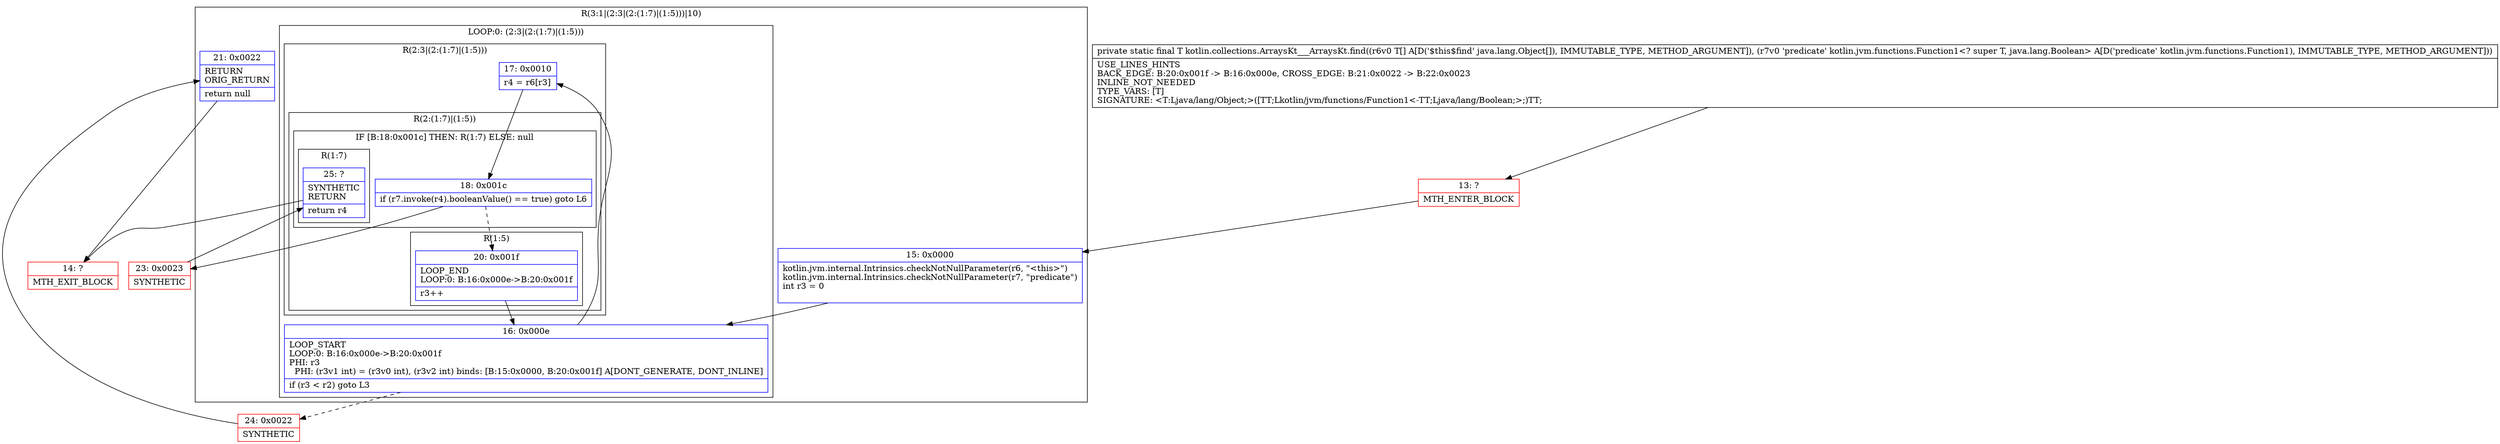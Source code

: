 digraph "CFG forkotlin.collections.ArraysKt___ArraysKt.find([Ljava\/lang\/Object;Lkotlin\/jvm\/functions\/Function1;)Ljava\/lang\/Object;" {
subgraph cluster_Region_88762494 {
label = "R(3:1|(2:3|(2:(1:7)|(1:5)))|10)";
node [shape=record,color=blue];
Node_15 [shape=record,label="{15\:\ 0x0000|kotlin.jvm.internal.Intrinsics.checkNotNullParameter(r6, \"\<this\>\")\lkotlin.jvm.internal.Intrinsics.checkNotNullParameter(r7, \"predicate\")\lint r3 = 0\l\l}"];
subgraph cluster_LoopRegion_894297498 {
label = "LOOP:0: (2:3|(2:(1:7)|(1:5)))";
node [shape=record,color=blue];
Node_16 [shape=record,label="{16\:\ 0x000e|LOOP_START\lLOOP:0: B:16:0x000e\-\>B:20:0x001f\lPHI: r3 \l  PHI: (r3v1 int) = (r3v0 int), (r3v2 int) binds: [B:15:0x0000, B:20:0x001f] A[DONT_GENERATE, DONT_INLINE]\l|if (r3 \< r2) goto L3\l}"];
subgraph cluster_Region_1857258880 {
label = "R(2:3|(2:(1:7)|(1:5)))";
node [shape=record,color=blue];
Node_17 [shape=record,label="{17\:\ 0x0010|r4 = r6[r3]\l}"];
subgraph cluster_Region_1095515384 {
label = "R(2:(1:7)|(1:5))";
node [shape=record,color=blue];
subgraph cluster_IfRegion_1221579587 {
label = "IF [B:18:0x001c] THEN: R(1:7) ELSE: null";
node [shape=record,color=blue];
Node_18 [shape=record,label="{18\:\ 0x001c|if (r7.invoke(r4).booleanValue() == true) goto L6\l}"];
subgraph cluster_Region_984215295 {
label = "R(1:7)";
node [shape=record,color=blue];
Node_25 [shape=record,label="{25\:\ ?|SYNTHETIC\lRETURN\l|return r4\l}"];
}
}
subgraph cluster_Region_1200934993 {
label = "R(1:5)";
node [shape=record,color=blue];
Node_20 [shape=record,label="{20\:\ 0x001f|LOOP_END\lLOOP:0: B:16:0x000e\-\>B:20:0x001f\l|r3++\l}"];
}
}
}
}
Node_21 [shape=record,label="{21\:\ 0x0022|RETURN\lORIG_RETURN\l|return null\l}"];
}
Node_13 [shape=record,color=red,label="{13\:\ ?|MTH_ENTER_BLOCK\l}"];
Node_23 [shape=record,color=red,label="{23\:\ 0x0023|SYNTHETIC\l}"];
Node_14 [shape=record,color=red,label="{14\:\ ?|MTH_EXIT_BLOCK\l}"];
Node_24 [shape=record,color=red,label="{24\:\ 0x0022|SYNTHETIC\l}"];
MethodNode[shape=record,label="{private static final T kotlin.collections.ArraysKt___ArraysKt.find((r6v0 T[] A[D('$this$find' java.lang.Object[]), IMMUTABLE_TYPE, METHOD_ARGUMENT]), (r7v0 'predicate' kotlin.jvm.functions.Function1\<? super T, java.lang.Boolean\> A[D('predicate' kotlin.jvm.functions.Function1), IMMUTABLE_TYPE, METHOD_ARGUMENT]))  | USE_LINES_HINTS\lBACK_EDGE: B:20:0x001f \-\> B:16:0x000e, CROSS_EDGE: B:21:0x0022 \-\> B:22:0x0023\lINLINE_NOT_NEEDED\lTYPE_VARS: [T]\lSIGNATURE: \<T:Ljava\/lang\/Object;\>([TT;Lkotlin\/jvm\/functions\/Function1\<\-TT;Ljava\/lang\/Boolean;\>;)TT;\l}"];
MethodNode -> Node_13;Node_15 -> Node_16;
Node_16 -> Node_17;
Node_16 -> Node_24[style=dashed];
Node_17 -> Node_18;
Node_18 -> Node_20[style=dashed];
Node_18 -> Node_23;
Node_25 -> Node_14;
Node_20 -> Node_16;
Node_21 -> Node_14;
Node_13 -> Node_15;
Node_23 -> Node_25;
Node_24 -> Node_21;
}

